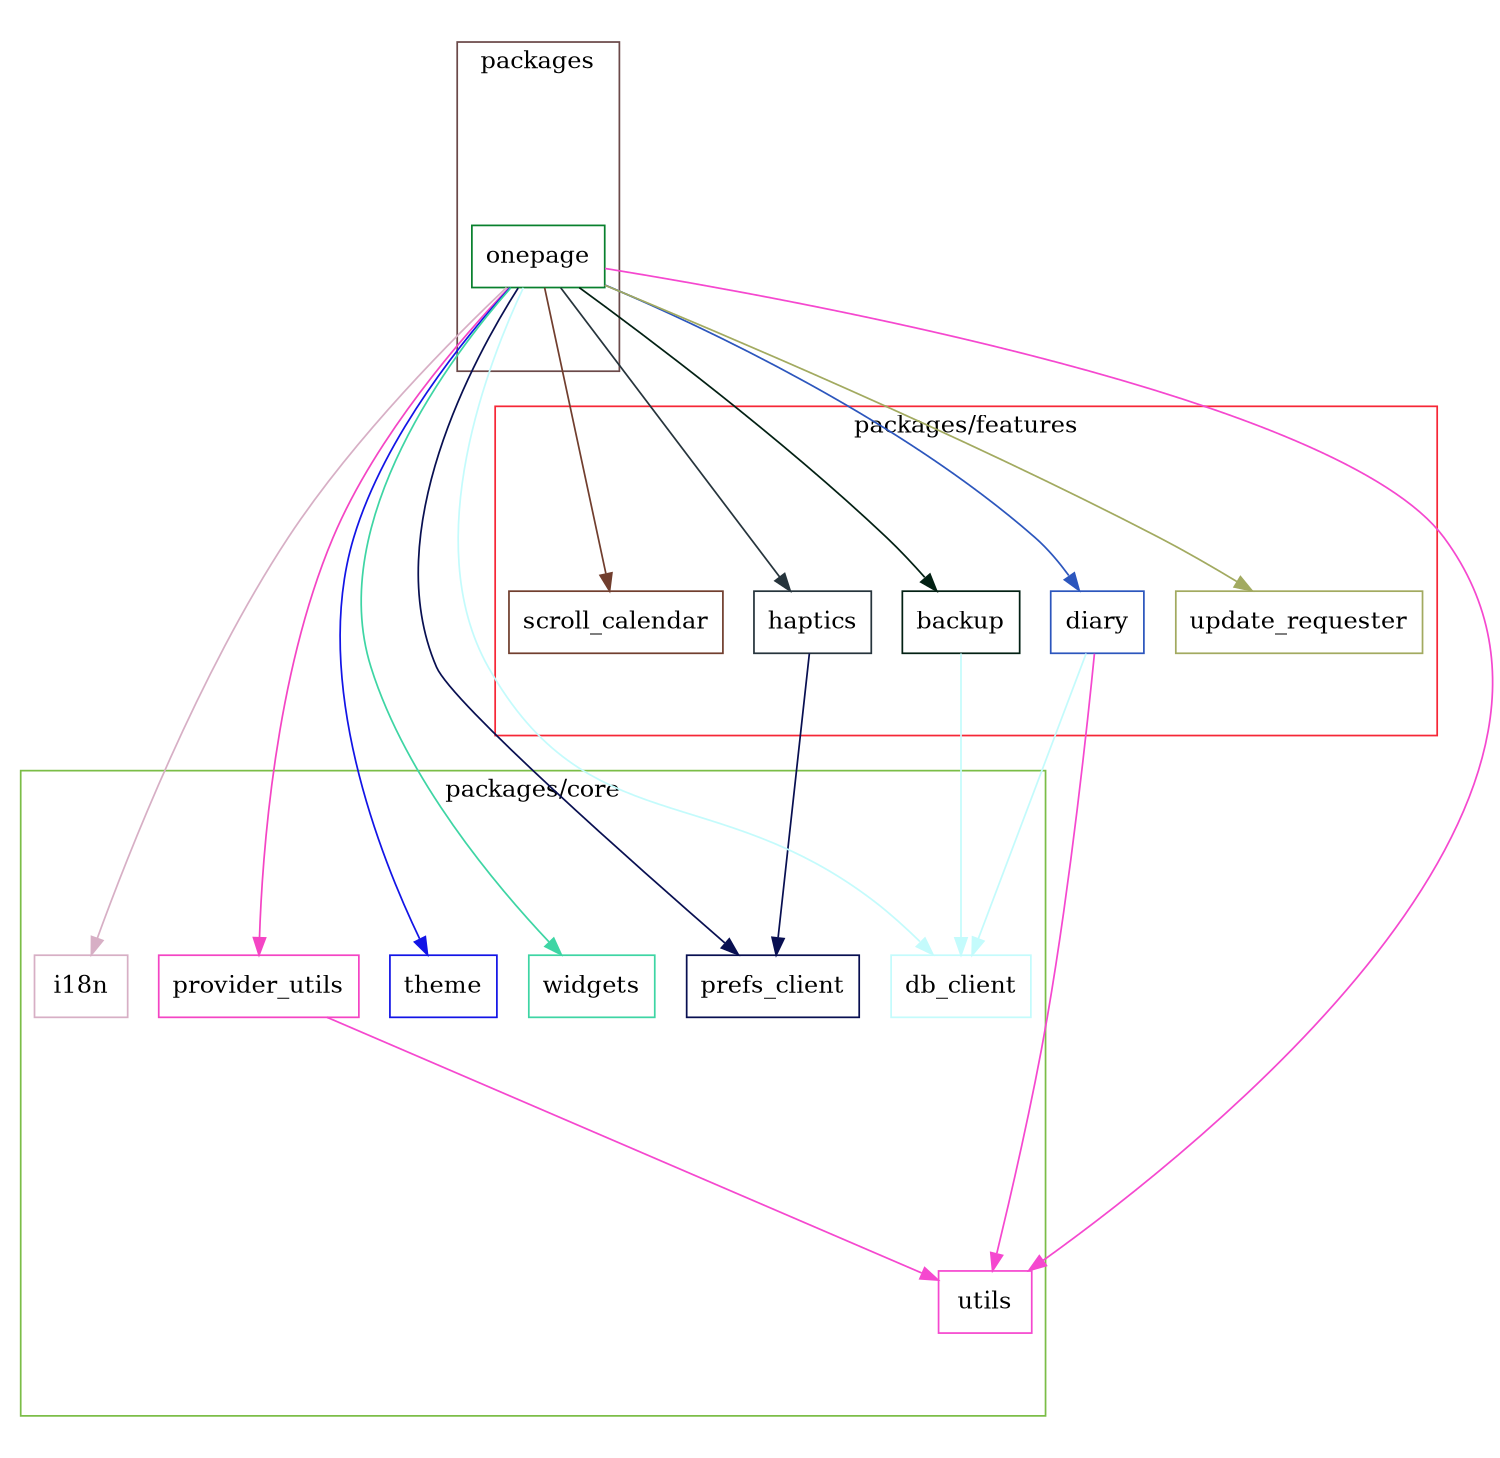 digraph packages {
  size="10"; ratio=fill;
  backup [shape="box"; color="#022013"];
  db_client [shape="box"; color="#c4fbfc"];
  diary [shape="box"; color="#2c56bd"];
  haptics [shape="box"; color="#26343c"];
  i18n [shape="box"; color="#d7afc5"];
  onepage [shape="box"; color="#08802d"];
  prefs_client [shape="box"; color="#080f51"];
  provider_utils [shape="box"; color="#f445c4"];
  scroll_calendar [shape="box"; color="#713e2e"];
  theme [shape="box"; color="#1214e6"];
  update_requester [shape="box"; color="#a2aa60"];
  utils [shape="box"; color="#f548cf"];
  widgets [shape="box"; color="#3ed5a4"];
  backup -> db_client [style="filled"; color="#c4fbfc"];
  diary -> db_client [style="filled"; color="#c4fbfc"];
  diary -> utils [style="filled"; color="#f548cf"];
  haptics -> prefs_client [style="filled"; color="#080f51"];
  onepage -> backup [style="filled"; color="#022013"];
  onepage -> db_client [style="filled"; color="#c4fbfc"];
  onepage -> diary [style="filled"; color="#2c56bd"];
  onepage -> haptics [style="filled"; color="#26343c"];
  onepage -> i18n [style="filled"; color="#d7afc5"];
  onepage -> prefs_client [style="filled"; color="#080f51"];
  onepage -> provider_utils [style="filled"; color="#f445c4"];
  onepage -> scroll_calendar [style="filled"; color="#713e2e"];
  onepage -> theme [style="filled"; color="#1214e6"];
  onepage -> update_requester [style="filled"; color="#a2aa60"];
  onepage -> utils [style="filled"; color="#f548cf"];
  onepage -> widgets [style="filled"; color="#3ed5a4"];
  provider_utils -> utils [style="filled"; color="#f548cf"];
  subgraph "cluster packages/features" {
    label="packages/features";
    color="#f62736";
    backup;
    diary;
    haptics;
    scroll_calendar;
    update_requester;
  }
  subgraph "cluster packages/core" {
    label="packages/core";
    color="#7bbd47";
    db_client;
    i18n;
    prefs_client;
    provider_utils;
    theme;
    utils;
    widgets;
  }
  subgraph "cluster packages" {
    label="packages";
    color="#6b4949";
    onepage;
  }
}
